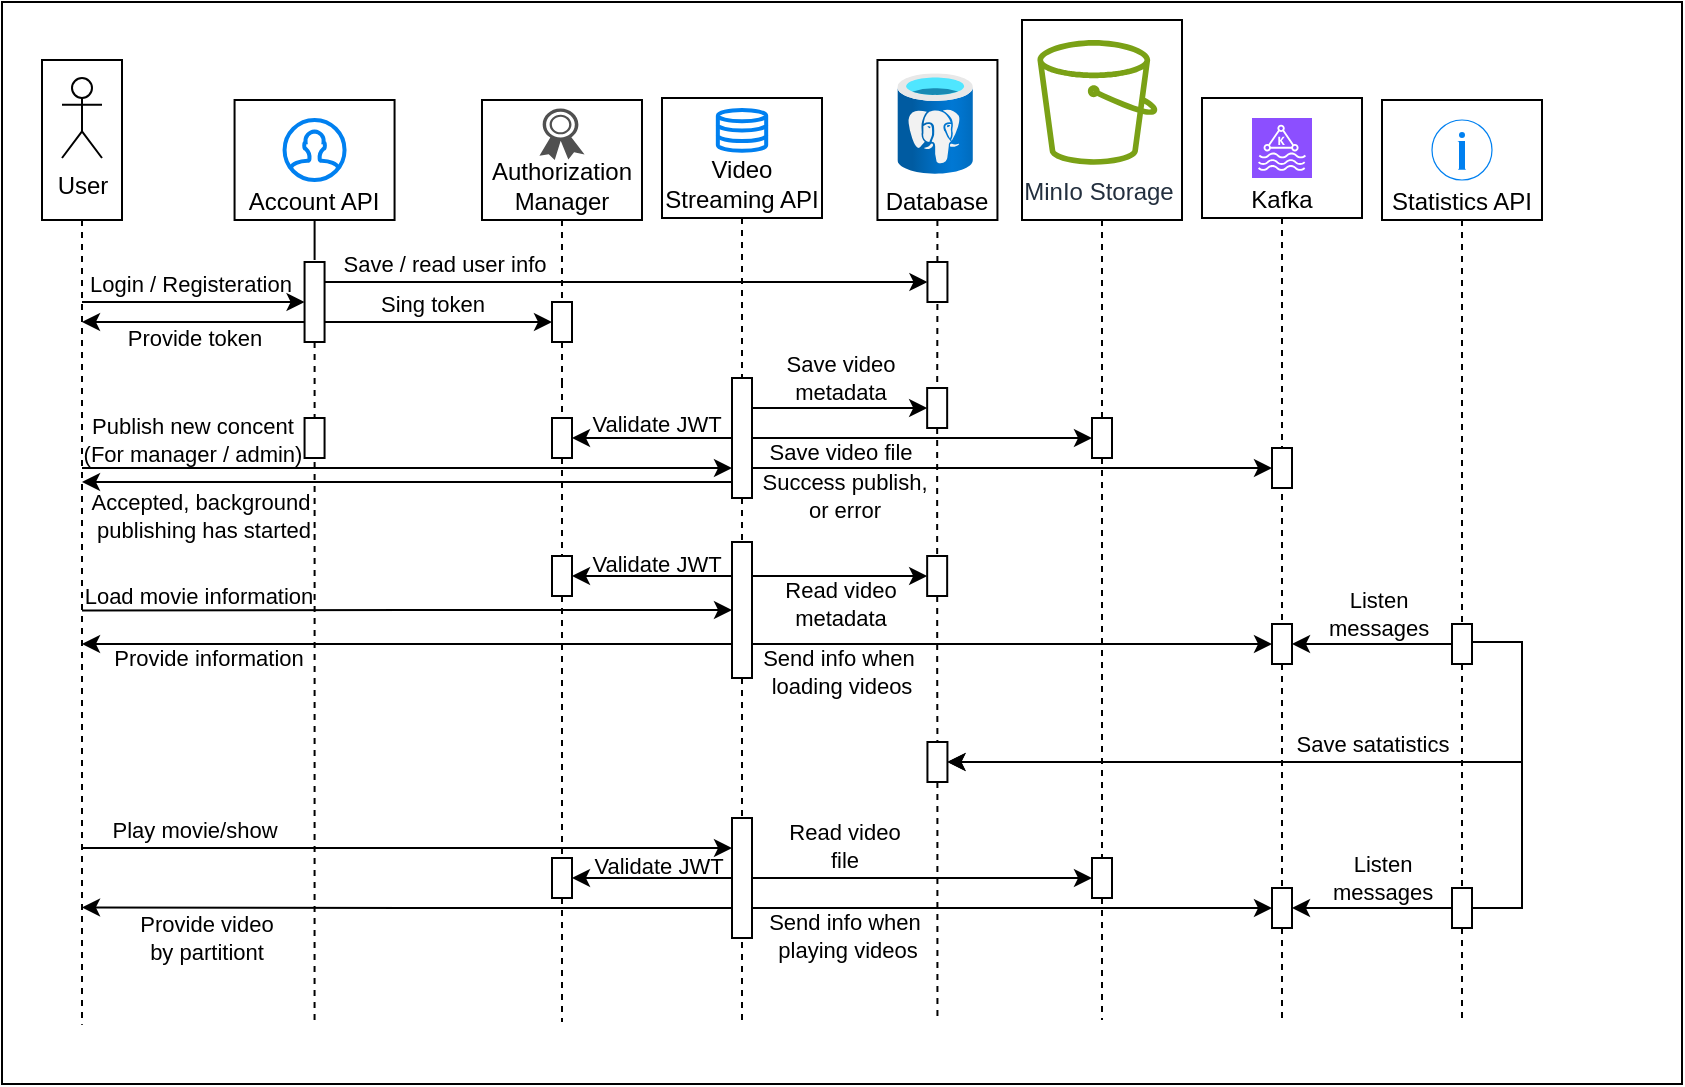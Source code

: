 <mxfile version="23.1.7" type="device">
  <diagram name="Page-1" id="vbFpHPvx4fggJos96AST">
    <mxGraphModel dx="1313" dy="756" grid="1" gridSize="10" guides="1" tooltips="1" connect="1" arrows="1" fold="1" page="1" pageScale="1" pageWidth="850" pageHeight="1100" math="0" shadow="0">
      <root>
        <mxCell id="0" />
        <mxCell id="1" parent="0" />
        <mxCell id="LuzOBhuxrL5885C9vdN_-1" value="" style="whiteSpace=wrap;html=1;" parent="1" vertex="1">
          <mxGeometry y="570" width="840" height="541" as="geometry" />
        </mxCell>
        <mxCell id="LuzOBhuxrL5885C9vdN_-2" value="" style="group" parent="1" vertex="1" connectable="0">
          <mxGeometry x="80" y="599" width="40" height="80" as="geometry" />
        </mxCell>
        <mxCell id="LuzOBhuxrL5885C9vdN_-3" style="edgeStyle=orthogonalEdgeStyle;rounded=0;orthogonalLoop=1;jettySize=auto;html=1;dashed=1;endArrow=none;endFill=0;" parent="LuzOBhuxrL5885C9vdN_-2" source="LuzOBhuxrL5885C9vdN_-4" edge="1">
          <mxGeometry relative="1" as="geometry">
            <mxPoint x="-40.0" y="482.391" as="targetPoint" />
            <Array as="points">
              <mxPoint x="-40" y="180" />
              <mxPoint x="-40" y="180" />
            </Array>
          </mxGeometry>
        </mxCell>
        <mxCell id="LuzOBhuxrL5885C9vdN_-4" value="" style="whiteSpace=wrap;html=1;verticalAlign=bottom;" parent="LuzOBhuxrL5885C9vdN_-2" vertex="1">
          <mxGeometry x="-60" width="40" height="80" as="geometry" />
        </mxCell>
        <mxCell id="LuzOBhuxrL5885C9vdN_-5" value="User" style="shape=umlActor;verticalLabelPosition=bottom;verticalAlign=top;html=1;outlineConnect=0;" parent="LuzOBhuxrL5885C9vdN_-2" vertex="1">
          <mxGeometry x="-50" y="9" width="20" height="40" as="geometry" />
        </mxCell>
        <mxCell id="LuzOBhuxrL5885C9vdN_-6" value="" style="group" parent="1" vertex="1" connectable="0">
          <mxGeometry x="116.28" y="619" width="80" height="340" as="geometry" />
        </mxCell>
        <mxCell id="LuzOBhuxrL5885C9vdN_-7" value="" style="group" parent="LuzOBhuxrL5885C9vdN_-6" vertex="1" connectable="0">
          <mxGeometry width="80" height="340" as="geometry" />
        </mxCell>
        <mxCell id="LuzOBhuxrL5885C9vdN_-8" value="" style="group" parent="LuzOBhuxrL5885C9vdN_-7" vertex="1" connectable="0">
          <mxGeometry width="80" height="340" as="geometry" />
        </mxCell>
        <mxCell id="LuzOBhuxrL5885C9vdN_-9" style="edgeStyle=orthogonalEdgeStyle;rounded=0;orthogonalLoop=1;jettySize=auto;html=1;dashed=1;endArrow=none;endFill=0;" parent="LuzOBhuxrL5885C9vdN_-8" source="LuzOBhuxrL5885C9vdN_-12" edge="1">
          <mxGeometry relative="1" as="geometry">
            <mxPoint x="40" y="461" as="targetPoint" />
          </mxGeometry>
        </mxCell>
        <mxCell id="LuzOBhuxrL5885C9vdN_-10" value="Account API" style="whiteSpace=wrap;html=1;labelPosition=center;verticalLabelPosition=middle;align=center;verticalAlign=bottom;" parent="LuzOBhuxrL5885C9vdN_-8" vertex="1">
          <mxGeometry width="80" height="60" as="geometry" />
        </mxCell>
        <mxCell id="LuzOBhuxrL5885C9vdN_-11" value="" style="html=1;verticalLabelPosition=bottom;align=center;labelBackgroundColor=#ffffff;verticalAlign=top;strokeWidth=2;strokeColor=#0080F0;shadow=0;dashed=0;shape=mxgraph.ios7.icons.user;" parent="LuzOBhuxrL5885C9vdN_-8" vertex="1">
          <mxGeometry x="25" y="10" width="30" height="30" as="geometry" />
        </mxCell>
        <mxCell id="z8W_s_TkQsGGAhJeiH1U-29" style="edgeStyle=orthogonalEdgeStyle;rounded=0;orthogonalLoop=1;jettySize=auto;html=1;exitX=0;exitY=0.75;exitDx=0;exitDy=0;" parent="LuzOBhuxrL5885C9vdN_-8" source="LuzOBhuxrL5885C9vdN_-12" edge="1">
          <mxGeometry relative="1" as="geometry">
            <mxPoint x="-76.28" y="111" as="targetPoint" />
          </mxGeometry>
        </mxCell>
        <mxCell id="z8W_s_TkQsGGAhJeiH1U-30" value="Provide token" style="edgeLabel;html=1;align=center;verticalAlign=middle;resizable=0;points=[];" parent="z8W_s_TkQsGGAhJeiH1U-29" vertex="1" connectable="0">
          <mxGeometry x="0.254" y="1" relative="1" as="geometry">
            <mxPoint x="14" y="6" as="offset" />
          </mxGeometry>
        </mxCell>
        <mxCell id="LuzOBhuxrL5885C9vdN_-12" value="" style="rounded=0;whiteSpace=wrap;html=1;" parent="LuzOBhuxrL5885C9vdN_-8" vertex="1">
          <mxGeometry x="35" y="81" width="10" height="40" as="geometry" />
        </mxCell>
        <mxCell id="LuzOBhuxrL5885C9vdN_-13" value="" style="edgeStyle=orthogonalEdgeStyle;rounded=0;orthogonalLoop=1;jettySize=auto;html=1;dashed=1;endArrow=none;endFill=0;" parent="LuzOBhuxrL5885C9vdN_-8" source="LuzOBhuxrL5885C9vdN_-10" target="LuzOBhuxrL5885C9vdN_-12" edge="1">
          <mxGeometry relative="1" as="geometry">
            <mxPoint x="240" y="1081" as="targetPoint" />
            <mxPoint x="240" y="680" as="sourcePoint" />
          </mxGeometry>
        </mxCell>
        <mxCell id="LuzOBhuxrL5885C9vdN_-14" value="" style="edgeStyle=none;orthogonalLoop=1;jettySize=auto;html=1;rounded=0;" parent="LuzOBhuxrL5885C9vdN_-8" edge="1">
          <mxGeometry width="100" relative="1" as="geometry">
            <mxPoint x="-76.28" y="101" as="sourcePoint" />
            <mxPoint x="35" y="101" as="targetPoint" />
            <Array as="points" />
          </mxGeometry>
        </mxCell>
        <mxCell id="LuzOBhuxrL5885C9vdN_-15" value="Login / Registeration" style="edgeLabel;html=1;align=center;verticalAlign=middle;resizable=0;points=[];labelBackgroundColor=none;" parent="LuzOBhuxrL5885C9vdN_-14" vertex="1" connectable="0">
          <mxGeometry relative="1" as="geometry">
            <mxPoint x="-2" y="-9" as="offset" />
          </mxGeometry>
        </mxCell>
        <mxCell id="LuzOBhuxrL5885C9vdN_-16" value="" style="whiteSpace=wrap;html=1;" parent="LuzOBhuxrL5885C9vdN_-8" vertex="1">
          <mxGeometry x="35" y="159" width="10" height="20" as="geometry" />
        </mxCell>
        <mxCell id="LuzOBhuxrL5885C9vdN_-17" value="" style="group" parent="1" vertex="1" connectable="0">
          <mxGeometry x="600" y="618" width="80" height="332" as="geometry" />
        </mxCell>
        <mxCell id="LuzOBhuxrL5885C9vdN_-18" value="" style="group" parent="LuzOBhuxrL5885C9vdN_-17" vertex="1" connectable="0">
          <mxGeometry width="80" height="332" as="geometry" />
        </mxCell>
        <mxCell id="LuzOBhuxrL5885C9vdN_-19" style="edgeStyle=orthogonalEdgeStyle;rounded=0;orthogonalLoop=1;jettySize=auto;html=1;dashed=1;endArrow=none;endFill=0;" parent="LuzOBhuxrL5885C9vdN_-18" source="LuzOBhuxrL5885C9vdN_-24" edge="1">
          <mxGeometry relative="1" as="geometry">
            <mxPoint x="40" y="461" as="targetPoint" />
          </mxGeometry>
        </mxCell>
        <mxCell id="LuzOBhuxrL5885C9vdN_-20" value="Kafka" style="whiteSpace=wrap;html=1;labelPosition=center;verticalLabelPosition=middle;align=center;verticalAlign=bottom;" parent="LuzOBhuxrL5885C9vdN_-18" vertex="1">
          <mxGeometry width="80" height="60" as="geometry" />
        </mxCell>
        <mxCell id="LuzOBhuxrL5885C9vdN_-21" value="" style="sketch=0;points=[[0,0,0],[0.25,0,0],[0.5,0,0],[0.75,0,0],[1,0,0],[0,1,0],[0.25,1,0],[0.5,1,0],[0.75,1,0],[1,1,0],[0,0.25,0],[0,0.5,0],[0,0.75,0],[1,0.25,0],[1,0.5,0],[1,0.75,0]];outlineConnect=0;fontColor=#232F3E;fillColor=#8C4FFF;strokeColor=#ffffff;dashed=0;verticalLabelPosition=bottom;verticalAlign=top;align=center;html=1;fontSize=12;fontStyle=0;aspect=fixed;shape=mxgraph.aws4.resourceIcon;resIcon=mxgraph.aws4.managed_streaming_for_kafka;" parent="LuzOBhuxrL5885C9vdN_-18" vertex="1">
          <mxGeometry x="25" y="10" width="30" height="30" as="geometry" />
        </mxCell>
        <mxCell id="LuzOBhuxrL5885C9vdN_-22" value="" style="whiteSpace=wrap;html=1;" parent="LuzOBhuxrL5885C9vdN_-18" vertex="1">
          <mxGeometry x="35.0" y="263" width="10" height="20" as="geometry" />
        </mxCell>
        <mxCell id="LuzOBhuxrL5885C9vdN_-23" value="" style="edgeStyle=orthogonalEdgeStyle;rounded=0;orthogonalLoop=1;jettySize=auto;html=1;dashed=1;endArrow=none;endFill=0;" parent="LuzOBhuxrL5885C9vdN_-18" source="LuzOBhuxrL5885C9vdN_-20" target="LuzOBhuxrL5885C9vdN_-22" edge="1">
          <mxGeometry relative="1" as="geometry">
            <mxPoint x="640" y="1079" as="targetPoint" />
            <mxPoint x="640" y="678" as="sourcePoint" />
          </mxGeometry>
        </mxCell>
        <mxCell id="LuzOBhuxrL5885C9vdN_-24" value="" style="whiteSpace=wrap;html=1;" parent="LuzOBhuxrL5885C9vdN_-18" vertex="1">
          <mxGeometry x="35.0" y="395" width="10" height="20" as="geometry" />
        </mxCell>
        <mxCell id="LuzOBhuxrL5885C9vdN_-25" value="" style="edgeStyle=orthogonalEdgeStyle;rounded=0;orthogonalLoop=1;jettySize=auto;html=1;dashed=1;endArrow=none;endFill=0;" parent="LuzOBhuxrL5885C9vdN_-18" source="LuzOBhuxrL5885C9vdN_-22" target="LuzOBhuxrL5885C9vdN_-24" edge="1">
          <mxGeometry relative="1" as="geometry">
            <mxPoint x="640" y="1079" as="targetPoint" />
            <mxPoint x="640" y="880" as="sourcePoint" />
          </mxGeometry>
        </mxCell>
        <mxCell id="z8W_s_TkQsGGAhJeiH1U-39" value="" style="whiteSpace=wrap;html=1;" parent="LuzOBhuxrL5885C9vdN_-18" vertex="1">
          <mxGeometry x="35.0" y="175" width="10" height="20" as="geometry" />
        </mxCell>
        <mxCell id="LuzOBhuxrL5885C9vdN_-26" value="" style="group" parent="1" vertex="1" connectable="0">
          <mxGeometry x="690" y="619" width="80" height="414" as="geometry" />
        </mxCell>
        <mxCell id="LuzOBhuxrL5885C9vdN_-27" style="edgeStyle=orthogonalEdgeStyle;rounded=0;orthogonalLoop=1;jettySize=auto;html=1;dashed=1;endArrow=none;endFill=0;" parent="LuzOBhuxrL5885C9vdN_-26" source="LuzOBhuxrL5885C9vdN_-33" edge="1">
          <mxGeometry relative="1" as="geometry">
            <mxPoint x="40" y="461" as="targetPoint" />
          </mxGeometry>
        </mxCell>
        <mxCell id="LuzOBhuxrL5885C9vdN_-28" value="Statistics API" style="whiteSpace=wrap;html=1;labelPosition=center;verticalLabelPosition=middle;align=center;verticalAlign=bottom;" parent="LuzOBhuxrL5885C9vdN_-26" vertex="1">
          <mxGeometry width="80" height="60" as="geometry" />
        </mxCell>
        <mxCell id="LuzOBhuxrL5885C9vdN_-29" value="" style="html=1;verticalLabelPosition=bottom;labelBackgroundColor=#ffffff;verticalAlign=top;shadow=0;dashed=0;strokeWidth=2;shape=mxgraph.ios7.misc.info;strokeColor=#0080f0;sketch=0;" parent="LuzOBhuxrL5885C9vdN_-26" vertex="1">
          <mxGeometry x="25" y="10" width="30" height="30" as="geometry" />
        </mxCell>
        <mxCell id="LuzOBhuxrL5885C9vdN_-30" value="" style="whiteSpace=wrap;html=1;" parent="LuzOBhuxrL5885C9vdN_-26" vertex="1">
          <mxGeometry x="35.0" y="262" width="10" height="20" as="geometry" />
        </mxCell>
        <mxCell id="LuzOBhuxrL5885C9vdN_-31" value="" style="edgeStyle=orthogonalEdgeStyle;rounded=0;orthogonalLoop=1;jettySize=auto;html=1;dashed=1;endArrow=none;endFill=0;" parent="LuzOBhuxrL5885C9vdN_-26" source="LuzOBhuxrL5885C9vdN_-28" target="LuzOBhuxrL5885C9vdN_-30" edge="1">
          <mxGeometry relative="1" as="geometry">
            <mxPoint x="730" y="1080" as="targetPoint" />
            <mxPoint x="730" y="679" as="sourcePoint" />
          </mxGeometry>
        </mxCell>
        <mxCell id="LuzOBhuxrL5885C9vdN_-32" value="" style="edgeStyle=orthogonalEdgeStyle;rounded=0;orthogonalLoop=1;jettySize=auto;html=1;dashed=1;endArrow=none;endFill=0;" parent="LuzOBhuxrL5885C9vdN_-26" source="LuzOBhuxrL5885C9vdN_-30" target="LuzOBhuxrL5885C9vdN_-33" edge="1">
          <mxGeometry relative="1" as="geometry">
            <mxPoint x="730" y="1080" as="targetPoint" />
            <mxPoint x="730" y="880" as="sourcePoint" />
          </mxGeometry>
        </mxCell>
        <mxCell id="LuzOBhuxrL5885C9vdN_-33" value="" style="whiteSpace=wrap;html=1;" parent="LuzOBhuxrL5885C9vdN_-26" vertex="1">
          <mxGeometry x="35.0" y="394" width="10" height="20" as="geometry" />
        </mxCell>
        <mxCell id="LuzOBhuxrL5885C9vdN_-34" value="" style="group" parent="1" vertex="1" connectable="0">
          <mxGeometry x="437.72" y="599" width="60" height="341" as="geometry" />
        </mxCell>
        <mxCell id="LuzOBhuxrL5885C9vdN_-35" style="edgeStyle=orthogonalEdgeStyle;rounded=0;orthogonalLoop=1;jettySize=auto;html=1;dashed=1;endArrow=none;endFill=0;" parent="LuzOBhuxrL5885C9vdN_-34" source="LuzOBhuxrL5885C9vdN_-83" edge="1">
          <mxGeometry relative="1" as="geometry">
            <mxPoint x="30" y="481" as="targetPoint" />
          </mxGeometry>
        </mxCell>
        <mxCell id="LuzOBhuxrL5885C9vdN_-36" value="" style="whiteSpace=wrap;html=1;" parent="LuzOBhuxrL5885C9vdN_-34" vertex="1">
          <mxGeometry width="60" height="80" as="geometry" />
        </mxCell>
        <mxCell id="LuzOBhuxrL5885C9vdN_-37" value="Database" style="image;aspect=fixed;html=1;points=[];align=center;fontSize=12;image=img/lib/azure2/databases/Azure_Database_PostgreSQL_Server.svg;" parent="LuzOBhuxrL5885C9vdN_-34" vertex="1">
          <mxGeometry x="10" y="6.67" width="37.72" height="50.29" as="geometry" />
        </mxCell>
        <mxCell id="LuzOBhuxrL5885C9vdN_-38" value="" style="whiteSpace=wrap;html=1;" parent="LuzOBhuxrL5885C9vdN_-34" vertex="1">
          <mxGeometry x="24.86" y="164" width="10" height="20" as="geometry" />
        </mxCell>
        <mxCell id="LuzOBhuxrL5885C9vdN_-39" value="" style="edgeStyle=orthogonalEdgeStyle;rounded=0;orthogonalLoop=1;jettySize=auto;html=1;dashed=1;endArrow=none;endFill=0;" parent="LuzOBhuxrL5885C9vdN_-34" source="LuzOBhuxrL5885C9vdN_-36" target="LuzOBhuxrL5885C9vdN_-38" edge="1">
          <mxGeometry relative="1" as="geometry">
            <mxPoint x="467.72" y="1080" as="targetPoint" />
            <mxPoint x="467.72" y="679" as="sourcePoint" />
          </mxGeometry>
        </mxCell>
        <mxCell id="LuzOBhuxrL5885C9vdN_-40" value="" style="whiteSpace=wrap;html=1;" parent="LuzOBhuxrL5885C9vdN_-34" vertex="1">
          <mxGeometry x="24.86" y="248" width="10" height="20" as="geometry" />
        </mxCell>
        <mxCell id="LuzOBhuxrL5885C9vdN_-41" value="" style="edgeStyle=orthogonalEdgeStyle;rounded=0;orthogonalLoop=1;jettySize=auto;html=1;dashed=1;endArrow=none;endFill=0;" parent="LuzOBhuxrL5885C9vdN_-34" source="LuzOBhuxrL5885C9vdN_-38" target="LuzOBhuxrL5885C9vdN_-40" edge="1">
          <mxGeometry relative="1" as="geometry">
            <mxPoint x="467.72" y="1080" as="targetPoint" />
            <mxPoint x="467.72" y="739" as="sourcePoint" />
          </mxGeometry>
        </mxCell>
        <mxCell id="LuzOBhuxrL5885C9vdN_-42" value="" style="whiteSpace=wrap;html=1;" parent="LuzOBhuxrL5885C9vdN_-34" vertex="1">
          <mxGeometry x="25.0" y="101" width="10" height="20" as="geometry" />
        </mxCell>
        <mxCell id="LuzOBhuxrL5885C9vdN_-43" value="" style="group" parent="1" vertex="1" connectable="0">
          <mxGeometry x="510" y="579" width="80" height="356" as="geometry" />
        </mxCell>
        <mxCell id="LuzOBhuxrL5885C9vdN_-44" style="edgeStyle=orthogonalEdgeStyle;rounded=0;orthogonalLoop=1;jettySize=auto;html=1;dashed=1;endArrow=none;endFill=0;" parent="LuzOBhuxrL5885C9vdN_-43" source="LuzOBhuxrL5885C9vdN_-49" edge="1">
          <mxGeometry relative="1" as="geometry">
            <mxPoint x="40" y="500" as="targetPoint" />
          </mxGeometry>
        </mxCell>
        <mxCell id="LuzOBhuxrL5885C9vdN_-45" value="" style="whiteSpace=wrap;html=1;" parent="LuzOBhuxrL5885C9vdN_-43" vertex="1">
          <mxGeometry width="80" height="100" as="geometry" />
        </mxCell>
        <mxCell id="LuzOBhuxrL5885C9vdN_-46" value="MinIo Storage&lt;br&gt;" style="sketch=0;outlineConnect=0;fontColor=#232F3E;gradientColor=none;fillColor=#7AA116;strokeColor=none;dashed=0;verticalLabelPosition=bottom;verticalAlign=top;align=center;html=1;fontSize=12;fontStyle=0;aspect=fixed;pointerEvents=1;shape=mxgraph.aws4.bucket;" parent="LuzOBhuxrL5885C9vdN_-43" vertex="1">
          <mxGeometry x="7.72" y="10" width="60" height="62.4" as="geometry" />
        </mxCell>
        <mxCell id="LuzOBhuxrL5885C9vdN_-47" value="" style="whiteSpace=wrap;html=1;" parent="LuzOBhuxrL5885C9vdN_-43" vertex="1">
          <mxGeometry x="35.0" y="199" width="10" height="20" as="geometry" />
        </mxCell>
        <mxCell id="LuzOBhuxrL5885C9vdN_-48" value="" style="edgeStyle=orthogonalEdgeStyle;rounded=0;orthogonalLoop=1;jettySize=auto;html=1;dashed=1;endArrow=none;endFill=0;" parent="LuzOBhuxrL5885C9vdN_-43" source="LuzOBhuxrL5885C9vdN_-45" target="LuzOBhuxrL5885C9vdN_-47" edge="1">
          <mxGeometry relative="1" as="geometry">
            <mxPoint x="550" y="1079" as="targetPoint" />
            <mxPoint x="550" y="679" as="sourcePoint" />
          </mxGeometry>
        </mxCell>
        <mxCell id="LuzOBhuxrL5885C9vdN_-49" value="" style="whiteSpace=wrap;html=1;" parent="LuzOBhuxrL5885C9vdN_-43" vertex="1">
          <mxGeometry x="35.0" y="419" width="10" height="20" as="geometry" />
        </mxCell>
        <mxCell id="LuzOBhuxrL5885C9vdN_-50" value="" style="edgeStyle=orthogonalEdgeStyle;rounded=0;orthogonalLoop=1;jettySize=auto;html=1;dashed=1;endArrow=none;endFill=0;" parent="LuzOBhuxrL5885C9vdN_-43" source="LuzOBhuxrL5885C9vdN_-47" target="LuzOBhuxrL5885C9vdN_-49" edge="1">
          <mxGeometry relative="1" as="geometry">
            <mxPoint x="550" y="1079" as="targetPoint" />
            <mxPoint x="550" y="759" as="sourcePoint" />
          </mxGeometry>
        </mxCell>
        <mxCell id="LuzOBhuxrL5885C9vdN_-51" value="" style="group" parent="1" vertex="1" connectable="0">
          <mxGeometry x="330" y="618" width="80" height="340" as="geometry" />
        </mxCell>
        <mxCell id="LuzOBhuxrL5885C9vdN_-52" value="" style="group" parent="LuzOBhuxrL5885C9vdN_-51" vertex="1" connectable="0">
          <mxGeometry width="80" height="340" as="geometry" />
        </mxCell>
        <mxCell id="LuzOBhuxrL5885C9vdN_-53" style="edgeStyle=orthogonalEdgeStyle;rounded=0;orthogonalLoop=1;jettySize=auto;html=1;dashed=1;endArrow=none;endFill=0;" parent="LuzOBhuxrL5885C9vdN_-52" source="LuzOBhuxrL5885C9vdN_-56" edge="1">
          <mxGeometry relative="1" as="geometry">
            <mxPoint x="40" y="461" as="targetPoint" />
          </mxGeometry>
        </mxCell>
        <mxCell id="LuzOBhuxrL5885C9vdN_-54" value="Video Streaming API" style="whiteSpace=wrap;html=1;labelPosition=center;verticalLabelPosition=middle;align=center;verticalAlign=bottom;" parent="LuzOBhuxrL5885C9vdN_-52" vertex="1">
          <mxGeometry width="80" height="60" as="geometry" />
        </mxCell>
        <mxCell id="z8W_s_TkQsGGAhJeiH1U-31" style="edgeStyle=orthogonalEdgeStyle;rounded=0;orthogonalLoop=1;jettySize=auto;html=1;exitX=0;exitY=1;exitDx=0;exitDy=0;" parent="LuzOBhuxrL5885C9vdN_-52" source="LuzOBhuxrL5885C9vdN_-56" edge="1">
          <mxGeometry relative="1" as="geometry">
            <mxPoint x="-290" y="192" as="targetPoint" />
            <Array as="points">
              <mxPoint x="35" y="192" />
            </Array>
          </mxGeometry>
        </mxCell>
        <mxCell id="z8W_s_TkQsGGAhJeiH1U-32" value="Accepted, background&lt;br&gt;&amp;nbsp;publishing has started" style="edgeLabel;html=1;align=center;verticalAlign=middle;resizable=0;points=[];labelBackgroundColor=none;" parent="z8W_s_TkQsGGAhJeiH1U-31" vertex="1" connectable="0">
          <mxGeometry x="0.67" y="1" relative="1" as="geometry">
            <mxPoint x="4" y="16" as="offset" />
          </mxGeometry>
        </mxCell>
        <mxCell id="LuzOBhuxrL5885C9vdN_-56" value="" style="whiteSpace=wrap;html=1;" parent="LuzOBhuxrL5885C9vdN_-52" vertex="1">
          <mxGeometry x="35" y="140" width="10" height="60" as="geometry" />
        </mxCell>
        <mxCell id="LuzOBhuxrL5885C9vdN_-57" value="" style="edgeStyle=orthogonalEdgeStyle;rounded=0;orthogonalLoop=1;jettySize=auto;html=1;dashed=1;endArrow=none;endFill=0;" parent="LuzOBhuxrL5885C9vdN_-52" source="LuzOBhuxrL5885C9vdN_-54" target="LuzOBhuxrL5885C9vdN_-56" edge="1">
          <mxGeometry relative="1" as="geometry">
            <mxPoint x="360" y="1080" as="targetPoint" />
            <mxPoint x="360" y="679" as="sourcePoint" />
          </mxGeometry>
        </mxCell>
        <mxCell id="z8W_s_TkQsGGAhJeiH1U-33" style="edgeStyle=orthogonalEdgeStyle;rounded=0;orthogonalLoop=1;jettySize=auto;html=1;exitX=0;exitY=0.75;exitDx=0;exitDy=0;" parent="LuzOBhuxrL5885C9vdN_-52" source="LuzOBhuxrL5885C9vdN_-58" edge="1">
          <mxGeometry relative="1" as="geometry">
            <mxPoint x="-290" y="273" as="targetPoint" />
          </mxGeometry>
        </mxCell>
        <mxCell id="z8W_s_TkQsGGAhJeiH1U-34" value="Provide information" style="edgeLabel;html=1;align=center;verticalAlign=middle;resizable=0;points=[];" parent="z8W_s_TkQsGGAhJeiH1U-33" vertex="1" connectable="0">
          <mxGeometry x="0.758" y="-2" relative="1" as="geometry">
            <mxPoint x="23" y="9" as="offset" />
          </mxGeometry>
        </mxCell>
        <mxCell id="z8W_s_TkQsGGAhJeiH1U-42" style="edgeStyle=orthogonalEdgeStyle;rounded=0;orthogonalLoop=1;jettySize=auto;html=1;exitX=0;exitY=0.5;exitDx=0;exitDy=0;startArrow=classic;startFill=1;endArrow=none;endFill=0;" parent="LuzOBhuxrL5885C9vdN_-52" source="LuzOBhuxrL5885C9vdN_-58" edge="1">
          <mxGeometry relative="1" as="geometry">
            <mxPoint x="-290" y="256.231" as="targetPoint" />
          </mxGeometry>
        </mxCell>
        <mxCell id="z8W_s_TkQsGGAhJeiH1U-43" value="Load movie information" style="edgeLabel;html=1;align=center;verticalAlign=middle;resizable=0;points=[];labelBackgroundColor=none;" parent="z8W_s_TkQsGGAhJeiH1U-42" vertex="1" connectable="0">
          <mxGeometry x="0.695" relative="1" as="geometry">
            <mxPoint x="8" y="-8" as="offset" />
          </mxGeometry>
        </mxCell>
        <mxCell id="LuzOBhuxrL5885C9vdN_-58" value="" style="whiteSpace=wrap;html=1;" parent="LuzOBhuxrL5885C9vdN_-52" vertex="1">
          <mxGeometry x="35" y="222" width="10" height="68" as="geometry" />
        </mxCell>
        <mxCell id="z8W_s_TkQsGGAhJeiH1U-35" style="edgeStyle=orthogonalEdgeStyle;rounded=0;orthogonalLoop=1;jettySize=auto;html=1;exitX=0;exitY=0.75;exitDx=0;exitDy=0;" parent="LuzOBhuxrL5885C9vdN_-52" source="LuzOBhuxrL5885C9vdN_-59" edge="1">
          <mxGeometry relative="1" as="geometry">
            <mxPoint x="-290" y="404.692" as="targetPoint" />
          </mxGeometry>
        </mxCell>
        <mxCell id="z8W_s_TkQsGGAhJeiH1U-36" value="Provide video&lt;br style=&quot;border-color: var(--border-color);&quot;&gt;by partitiont" style="edgeLabel;html=1;align=center;verticalAlign=middle;resizable=0;points=[];" parent="z8W_s_TkQsGGAhJeiH1U-35" vertex="1" connectable="0">
          <mxGeometry x="0.75" y="3" relative="1" as="geometry">
            <mxPoint x="21" y="12" as="offset" />
          </mxGeometry>
        </mxCell>
        <mxCell id="LuzOBhuxrL5885C9vdN_-59" value="" style="whiteSpace=wrap;html=1;" parent="LuzOBhuxrL5885C9vdN_-52" vertex="1">
          <mxGeometry x="35" y="360" width="10" height="60" as="geometry" />
        </mxCell>
        <mxCell id="Il11HnCf-OyxFFFEVQ1S-1" value="" style="html=1;verticalLabelPosition=bottom;align=center;labelBackgroundColor=#ffffff;verticalAlign=top;strokeWidth=2;strokeColor=#0080F0;shadow=0;dashed=0;shape=mxgraph.ios7.icons.data;" vertex="1" parent="LuzOBhuxrL5885C9vdN_-52">
          <mxGeometry x="27.92" y="6" width="24.17" height="20.4" as="geometry" />
        </mxCell>
        <mxCell id="LuzOBhuxrL5885C9vdN_-60" value="" style="edgeStyle=none;orthogonalLoop=1;jettySize=auto;html=1;rounded=0;entryX=0;entryY=0.75;entryDx=0;entryDy=0;" parent="1" target="LuzOBhuxrL5885C9vdN_-56" edge="1">
          <mxGeometry width="100" relative="1" as="geometry">
            <mxPoint x="40" y="803" as="sourcePoint" />
            <mxPoint x="353.09" y="805.841" as="targetPoint" />
            <Array as="points" />
          </mxGeometry>
        </mxCell>
        <mxCell id="LuzOBhuxrL5885C9vdN_-61" value="Publish new concent&lt;br&gt;(For manager / admin)" style="edgeLabel;html=1;align=center;verticalAlign=middle;resizable=0;points=[];labelBackgroundColor=none;" parent="LuzOBhuxrL5885C9vdN_-60" vertex="1" connectable="0">
          <mxGeometry x="-0.498" y="1" relative="1" as="geometry">
            <mxPoint x="-27" y="-13" as="offset" />
          </mxGeometry>
        </mxCell>
        <mxCell id="LuzOBhuxrL5885C9vdN_-64" value="" style="edgeStyle=none;orthogonalLoop=1;jettySize=auto;html=1;rounded=0;entryX=0;entryY=0.25;entryDx=0;entryDy=0;" parent="1" target="LuzOBhuxrL5885C9vdN_-59" edge="1">
          <mxGeometry width="100" relative="1" as="geometry">
            <mxPoint x="40" y="993" as="sourcePoint" />
            <mxPoint x="355" y="999" as="targetPoint" />
            <Array as="points" />
          </mxGeometry>
        </mxCell>
        <mxCell id="LuzOBhuxrL5885C9vdN_-65" value="Play movie/show" style="edgeLabel;html=1;align=center;verticalAlign=middle;resizable=0;points=[];" parent="LuzOBhuxrL5885C9vdN_-64" vertex="1" connectable="0">
          <mxGeometry x="-0.498" y="1" relative="1" as="geometry">
            <mxPoint x="-26" y="-8" as="offset" />
          </mxGeometry>
        </mxCell>
        <mxCell id="LuzOBhuxrL5885C9vdN_-66" style="edgeStyle=orthogonalEdgeStyle;rounded=0;orthogonalLoop=1;jettySize=auto;html=1;entryX=0;entryY=0.5;entryDx=0;entryDy=0;exitX=1;exitY=0.5;exitDx=0;exitDy=0;" parent="1" source="LuzOBhuxrL5885C9vdN_-59" target="LuzOBhuxrL5885C9vdN_-49" edge="1">
          <mxGeometry relative="1" as="geometry">
            <mxPoint x="370" y="925" as="sourcePoint" />
          </mxGeometry>
        </mxCell>
        <mxCell id="LuzOBhuxrL5885C9vdN_-67" value="Read video&lt;br style=&quot;border-color: var(--border-color);&quot;&gt;file" style="edgeLabel;html=1;align=center;verticalAlign=middle;resizable=0;points=[];" parent="LuzOBhuxrL5885C9vdN_-66" vertex="1" connectable="0">
          <mxGeometry x="-0.53" y="-3" relative="1" as="geometry">
            <mxPoint x="6" y="-19" as="offset" />
          </mxGeometry>
        </mxCell>
        <mxCell id="LuzOBhuxrL5885C9vdN_-68" style="edgeStyle=orthogonalEdgeStyle;rounded=0;orthogonalLoop=1;jettySize=auto;html=1;exitX=1;exitY=0.25;exitDx=0;exitDy=0;entryX=0;entryY=0.5;entryDx=0;entryDy=0;" parent="1" source="LuzOBhuxrL5885C9vdN_-58" target="LuzOBhuxrL5885C9vdN_-40" edge="1">
          <mxGeometry relative="1" as="geometry" />
        </mxCell>
        <mxCell id="LuzOBhuxrL5885C9vdN_-69" value="Read video&lt;br style=&quot;border-color: var(--border-color);&quot;&gt;metadata" style="edgeLabel;html=1;align=center;verticalAlign=middle;resizable=0;points=[];" parent="LuzOBhuxrL5885C9vdN_-68" vertex="1" connectable="0">
          <mxGeometry relative="1" as="geometry">
            <mxPoint y="14" as="offset" />
          </mxGeometry>
        </mxCell>
        <mxCell id="LuzOBhuxrL5885C9vdN_-70" style="edgeStyle=orthogonalEdgeStyle;rounded=0;orthogonalLoop=1;jettySize=auto;html=1;exitX=1;exitY=0.75;exitDx=0;exitDy=0;entryX=0;entryY=0.5;entryDx=0;entryDy=0;" parent="1" source="LuzOBhuxrL5885C9vdN_-58" target="LuzOBhuxrL5885C9vdN_-22" edge="1">
          <mxGeometry relative="1" as="geometry" />
        </mxCell>
        <mxCell id="LuzOBhuxrL5885C9vdN_-71" value="Send info when&lt;br&gt;&amp;nbsp;loading videos" style="edgeLabel;html=1;align=center;verticalAlign=middle;resizable=0;points=[];" parent="LuzOBhuxrL5885C9vdN_-70" vertex="1" connectable="0">
          <mxGeometry x="-0.653" y="-2" relative="1" as="geometry">
            <mxPoint x="-2" y="12" as="offset" />
          </mxGeometry>
        </mxCell>
        <mxCell id="LuzOBhuxrL5885C9vdN_-72" style="edgeStyle=orthogonalEdgeStyle;rounded=0;orthogonalLoop=1;jettySize=auto;html=1;exitX=1;exitY=0.75;exitDx=0;exitDy=0;entryX=0;entryY=0.5;entryDx=0;entryDy=0;" parent="1" source="LuzOBhuxrL5885C9vdN_-59" target="LuzOBhuxrL5885C9vdN_-24" edge="1">
          <mxGeometry relative="1" as="geometry" />
        </mxCell>
        <mxCell id="LuzOBhuxrL5885C9vdN_-73" value="Send info when&lt;br style=&quot;border-color: var(--border-color);&quot;&gt;&amp;nbsp;playing videos" style="edgeLabel;html=1;align=center;verticalAlign=middle;resizable=0;points=[];" parent="LuzOBhuxrL5885C9vdN_-72" vertex="1" connectable="0">
          <mxGeometry x="-0.672" y="2" relative="1" as="geometry">
            <mxPoint x="3" y="16" as="offset" />
          </mxGeometry>
        </mxCell>
        <mxCell id="LuzOBhuxrL5885C9vdN_-76" style="edgeStyle=orthogonalEdgeStyle;rounded=0;orthogonalLoop=1;jettySize=auto;html=1;exitX=1;exitY=0.25;exitDx=0;exitDy=0;entryX=0;entryY=0.5;entryDx=0;entryDy=0;" parent="1" source="LuzOBhuxrL5885C9vdN_-56" target="LuzOBhuxrL5885C9vdN_-38" edge="1">
          <mxGeometry relative="1" as="geometry" />
        </mxCell>
        <mxCell id="LuzOBhuxrL5885C9vdN_-77" value="Save video&lt;br style=&quot;border-color: var(--border-color);&quot;&gt;metadata" style="edgeLabel;html=1;align=center;verticalAlign=middle;resizable=0;points=[];" parent="LuzOBhuxrL5885C9vdN_-76" vertex="1" connectable="0">
          <mxGeometry relative="1" as="geometry">
            <mxPoint y="-15" as="offset" />
          </mxGeometry>
        </mxCell>
        <mxCell id="LuzOBhuxrL5885C9vdN_-78" style="edgeStyle=orthogonalEdgeStyle;rounded=0;orthogonalLoop=1;jettySize=auto;html=1;exitX=1;exitY=0.5;exitDx=0;exitDy=0;entryX=0;entryY=0.5;entryDx=0;entryDy=0;" parent="1" source="LuzOBhuxrL5885C9vdN_-56" target="LuzOBhuxrL5885C9vdN_-47" edge="1">
          <mxGeometry relative="1" as="geometry" />
        </mxCell>
        <mxCell id="LuzOBhuxrL5885C9vdN_-79" value="Save video file" style="edgeLabel;html=1;align=center;verticalAlign=middle;resizable=0;points=[];" parent="LuzOBhuxrL5885C9vdN_-78" vertex="1" connectable="0">
          <mxGeometry relative="1" as="geometry">
            <mxPoint x="-41" y="7" as="offset" />
          </mxGeometry>
        </mxCell>
        <mxCell id="LuzOBhuxrL5885C9vdN_-80" style="edgeStyle=orthogonalEdgeStyle;rounded=0;orthogonalLoop=1;jettySize=auto;html=1;exitX=1;exitY=0.25;exitDx=0;exitDy=0;entryX=0;entryY=0.5;entryDx=0;entryDy=0;" parent="1" source="LuzOBhuxrL5885C9vdN_-12" target="LuzOBhuxrL5885C9vdN_-42" edge="1">
          <mxGeometry relative="1" as="geometry" />
        </mxCell>
        <mxCell id="LuzOBhuxrL5885C9vdN_-81" value="Save / read user info" style="edgeLabel;html=1;align=center;verticalAlign=middle;resizable=0;points=[];" parent="LuzOBhuxrL5885C9vdN_-80" vertex="1" connectable="0">
          <mxGeometry x="-0.19" y="-3" relative="1" as="geometry">
            <mxPoint x="-63" y="-12" as="offset" />
          </mxGeometry>
        </mxCell>
        <mxCell id="LuzOBhuxrL5885C9vdN_-82" style="edgeStyle=orthogonalEdgeStyle;rounded=0;orthogonalLoop=1;jettySize=auto;html=1;entryX=1;entryY=0.5;entryDx=0;entryDy=0;" parent="1" source="LuzOBhuxrL5885C9vdN_-30" target="LuzOBhuxrL5885C9vdN_-22" edge="1">
          <mxGeometry relative="1" as="geometry" />
        </mxCell>
        <mxCell id="z8W_s_TkQsGGAhJeiH1U-37" value="Listen&lt;br&gt;messages" style="edgeLabel;html=1;align=center;verticalAlign=middle;resizable=0;points=[];" parent="LuzOBhuxrL5885C9vdN_-82" vertex="1" connectable="0">
          <mxGeometry x="-0.16" y="1" relative="1" as="geometry">
            <mxPoint x="-4" y="-16" as="offset" />
          </mxGeometry>
        </mxCell>
        <mxCell id="LuzOBhuxrL5885C9vdN_-83" value="" style="whiteSpace=wrap;html=1;" parent="1" vertex="1">
          <mxGeometry x="462.72" y="940" width="10" height="20" as="geometry" />
        </mxCell>
        <mxCell id="LuzOBhuxrL5885C9vdN_-84" value="" style="edgeStyle=orthogonalEdgeStyle;rounded=0;orthogonalLoop=1;jettySize=auto;html=1;dashed=1;endArrow=none;endFill=0;" parent="1" source="LuzOBhuxrL5885C9vdN_-40" target="LuzOBhuxrL5885C9vdN_-83" edge="1">
          <mxGeometry relative="1" as="geometry">
            <mxPoint x="905.44" y="1679" as="targetPoint" />
            <mxPoint x="905.44" y="1459" as="sourcePoint" />
          </mxGeometry>
        </mxCell>
        <mxCell id="LuzOBhuxrL5885C9vdN_-85" style="edgeStyle=orthogonalEdgeStyle;rounded=0;orthogonalLoop=1;jettySize=auto;html=1;entryX=1;entryY=0.5;entryDx=0;entryDy=0;" parent="1" source="LuzOBhuxrL5885C9vdN_-33" target="LuzOBhuxrL5885C9vdN_-24" edge="1">
          <mxGeometry relative="1" as="geometry" />
        </mxCell>
        <mxCell id="z8W_s_TkQsGGAhJeiH1U-38" value="Listen&lt;br&gt;messages" style="edgeLabel;html=1;align=center;verticalAlign=middle;resizable=0;points=[];" parent="LuzOBhuxrL5885C9vdN_-85" vertex="1" connectable="0">
          <mxGeometry x="0.033" y="3" relative="1" as="geometry">
            <mxPoint x="6" y="-18" as="offset" />
          </mxGeometry>
        </mxCell>
        <mxCell id="LuzOBhuxrL5885C9vdN_-86" style="edgeStyle=orthogonalEdgeStyle;rounded=0;orthogonalLoop=1;jettySize=auto;html=1;entryX=1;entryY=0.5;entryDx=0;entryDy=0;" parent="1" source="LuzOBhuxrL5885C9vdN_-30" target="LuzOBhuxrL5885C9vdN_-83" edge="1">
          <mxGeometry relative="1" as="geometry">
            <Array as="points">
              <mxPoint x="760" y="890" />
              <mxPoint x="760" y="950" />
            </Array>
          </mxGeometry>
        </mxCell>
        <mxCell id="LuzOBhuxrL5885C9vdN_-87" style="edgeStyle=orthogonalEdgeStyle;rounded=0;orthogonalLoop=1;jettySize=auto;html=1;entryX=1;entryY=0.5;entryDx=0;entryDy=0;" parent="1" source="LuzOBhuxrL5885C9vdN_-33" target="LuzOBhuxrL5885C9vdN_-83" edge="1">
          <mxGeometry relative="1" as="geometry">
            <Array as="points">
              <mxPoint x="760" y="1023" />
              <mxPoint x="760" y="950" />
            </Array>
          </mxGeometry>
        </mxCell>
        <mxCell id="LuzOBhuxrL5885C9vdN_-88" value="Save satatistics" style="edgeLabel;html=1;align=center;verticalAlign=middle;resizable=0;points=[];" parent="LuzOBhuxrL5885C9vdN_-87" vertex="1" connectable="0">
          <mxGeometry x="-0.151" y="-1" relative="1" as="geometry">
            <mxPoint x="-10" y="-8" as="offset" />
          </mxGeometry>
        </mxCell>
        <mxCell id="z8W_s_TkQsGGAhJeiH1U-1" value="" style="group" parent="1" vertex="1" connectable="0">
          <mxGeometry x="239.996" y="618.999" width="80" height="60" as="geometry" />
        </mxCell>
        <mxCell id="z8W_s_TkQsGGAhJeiH1U-2" value="" style="group" parent="z8W_s_TkQsGGAhJeiH1U-1" vertex="1" connectable="0">
          <mxGeometry width="80.0" height="60" as="geometry" />
        </mxCell>
        <mxCell id="z8W_s_TkQsGGAhJeiH1U-3" value="" style="group" parent="z8W_s_TkQsGGAhJeiH1U-2" vertex="1" connectable="0">
          <mxGeometry width="80.0" height="60" as="geometry" />
        </mxCell>
        <mxCell id="z8W_s_TkQsGGAhJeiH1U-4" value="&lt;font style=&quot;font-size: 12px;&quot;&gt;Authorization Manager&lt;/font&gt;" style="whiteSpace=wrap;html=1;labelPosition=center;verticalLabelPosition=middle;align=center;verticalAlign=bottom;" parent="z8W_s_TkQsGGAhJeiH1U-3" vertex="1">
          <mxGeometry width="80.0" height="60" as="geometry" />
        </mxCell>
        <mxCell id="z8W_s_TkQsGGAhJeiH1U-5" value="" style="sketch=0;pointerEvents=1;shadow=0;dashed=0;html=1;strokeColor=none;fillColor=#505050;labelPosition=center;verticalLabelPosition=bottom;verticalAlign=top;outlineConnect=0;align=center;shape=mxgraph.office.security.token;" parent="z8W_s_TkQsGGAhJeiH1U-3" vertex="1">
          <mxGeometry x="28.72" y="4.29" width="22.56" height="25.71" as="geometry" />
        </mxCell>
        <mxCell id="z8W_s_TkQsGGAhJeiH1U-6" style="edgeStyle=orthogonalEdgeStyle;rounded=0;orthogonalLoop=1;jettySize=auto;html=1;dashed=1;endArrow=none;endFill=0;" parent="1" source="z8W_s_TkQsGGAhJeiH1U-15" edge="1">
          <mxGeometry relative="1" as="geometry">
            <mxPoint x="280" y="1080" as="targetPoint" />
            <Array as="points">
              <mxPoint x="280" y="1080" />
            </Array>
          </mxGeometry>
        </mxCell>
        <mxCell id="z8W_s_TkQsGGAhJeiH1U-9" value="" style="edgeStyle=orthogonalEdgeStyle;rounded=0;orthogonalLoop=1;jettySize=auto;html=1;dashed=1;endArrow=none;endFill=0;" parent="1" source="z8W_s_TkQsGGAhJeiH1U-4" target="z8W_s_TkQsGGAhJeiH1U-8" edge="1">
          <mxGeometry relative="1" as="geometry">
            <mxPoint x="280" y="679" as="sourcePoint" />
            <mxPoint x="280" y="1080" as="targetPoint" />
            <Array as="points" />
          </mxGeometry>
        </mxCell>
        <mxCell id="z8W_s_TkQsGGAhJeiH1U-8" value="" style="whiteSpace=wrap;html=1;" parent="1" vertex="1">
          <mxGeometry x="275" y="720" width="10" height="20" as="geometry" />
        </mxCell>
        <mxCell id="z8W_s_TkQsGGAhJeiH1U-11" value="" style="edgeStyle=orthogonalEdgeStyle;rounded=0;orthogonalLoop=1;jettySize=auto;html=1;dashed=1;endArrow=none;endFill=0;" parent="1" source="z8W_s_TkQsGGAhJeiH1U-8" target="z8W_s_TkQsGGAhJeiH1U-10" edge="1">
          <mxGeometry relative="1" as="geometry">
            <mxPoint x="280" y="739" as="sourcePoint" />
            <mxPoint x="280" y="1080" as="targetPoint" />
            <Array as="points" />
          </mxGeometry>
        </mxCell>
        <mxCell id="z8W_s_TkQsGGAhJeiH1U-10" value="" style="whiteSpace=wrap;html=1;" parent="1" vertex="1">
          <mxGeometry x="275" y="778" width="10" height="20" as="geometry" />
        </mxCell>
        <mxCell id="z8W_s_TkQsGGAhJeiH1U-12" style="edgeStyle=orthogonalEdgeStyle;rounded=0;orthogonalLoop=1;jettySize=auto;html=1;exitX=0;exitY=0.5;exitDx=0;exitDy=0;entryX=1;entryY=0.5;entryDx=0;entryDy=0;" parent="1" source="LuzOBhuxrL5885C9vdN_-56" target="z8W_s_TkQsGGAhJeiH1U-10" edge="1">
          <mxGeometry relative="1" as="geometry" />
        </mxCell>
        <mxCell id="z8W_s_TkQsGGAhJeiH1U-26" value="Validate JWT" style="edgeLabel;html=1;align=center;verticalAlign=middle;resizable=0;points=[];labelBackgroundColor=none;" parent="z8W_s_TkQsGGAhJeiH1U-12" vertex="1" connectable="0">
          <mxGeometry x="0.012" y="-2" relative="1" as="geometry">
            <mxPoint x="2" y="-5" as="offset" />
          </mxGeometry>
        </mxCell>
        <mxCell id="z8W_s_TkQsGGAhJeiH1U-15" value="" style="whiteSpace=wrap;html=1;" parent="1" vertex="1">
          <mxGeometry x="275" y="998" width="10" height="20" as="geometry" />
        </mxCell>
        <mxCell id="z8W_s_TkQsGGAhJeiH1U-17" style="edgeStyle=orthogonalEdgeStyle;rounded=0;orthogonalLoop=1;jettySize=auto;html=1;exitX=0;exitY=0.5;exitDx=0;exitDy=0;" parent="1" source="LuzOBhuxrL5885C9vdN_-59" target="z8W_s_TkQsGGAhJeiH1U-15" edge="1">
          <mxGeometry relative="1" as="geometry" />
        </mxCell>
        <mxCell id="z8W_s_TkQsGGAhJeiH1U-28" value="Validate JWT" style="edgeLabel;html=1;align=center;verticalAlign=middle;resizable=0;points=[];labelBackgroundColor=none;" parent="z8W_s_TkQsGGAhJeiH1U-17" vertex="1" connectable="0">
          <mxGeometry x="0.138" y="-1" relative="1" as="geometry">
            <mxPoint x="8" y="-5" as="offset" />
          </mxGeometry>
        </mxCell>
        <mxCell id="z8W_s_TkQsGGAhJeiH1U-16" value="" style="edgeStyle=orthogonalEdgeStyle;rounded=0;orthogonalLoop=1;jettySize=auto;html=1;dashed=1;endArrow=none;endFill=0;" parent="1" source="z8W_s_TkQsGGAhJeiH1U-18" target="z8W_s_TkQsGGAhJeiH1U-15" edge="1">
          <mxGeometry relative="1" as="geometry">
            <mxPoint x="280" y="783" as="sourcePoint" />
            <mxPoint x="280" y="1080" as="targetPoint" />
            <Array as="points" />
          </mxGeometry>
        </mxCell>
        <mxCell id="z8W_s_TkQsGGAhJeiH1U-19" value="" style="edgeStyle=orthogonalEdgeStyle;rounded=0;orthogonalLoop=1;jettySize=auto;html=1;dashed=1;endArrow=none;endFill=0;" parent="1" source="z8W_s_TkQsGGAhJeiH1U-10" target="z8W_s_TkQsGGAhJeiH1U-18" edge="1">
          <mxGeometry relative="1" as="geometry">
            <mxPoint x="280" y="783" as="sourcePoint" />
            <mxPoint x="280" y="998" as="targetPoint" />
            <Array as="points" />
          </mxGeometry>
        </mxCell>
        <mxCell id="z8W_s_TkQsGGAhJeiH1U-18" value="" style="whiteSpace=wrap;html=1;" parent="1" vertex="1">
          <mxGeometry x="275" y="847" width="10" height="20" as="geometry" />
        </mxCell>
        <mxCell id="z8W_s_TkQsGGAhJeiH1U-21" style="edgeStyle=orthogonalEdgeStyle;rounded=0;orthogonalLoop=1;jettySize=auto;html=1;exitX=0;exitY=0.25;exitDx=0;exitDy=0;entryX=1;entryY=0.5;entryDx=0;entryDy=0;" parent="1" source="LuzOBhuxrL5885C9vdN_-58" target="z8W_s_TkQsGGAhJeiH1U-18" edge="1">
          <mxGeometry relative="1" as="geometry" />
        </mxCell>
        <mxCell id="z8W_s_TkQsGGAhJeiH1U-27" value="Validate JWT" style="edgeLabel;html=1;align=center;verticalAlign=middle;resizable=0;points=[];labelBackgroundColor=none;" parent="z8W_s_TkQsGGAhJeiH1U-21" vertex="1" connectable="0">
          <mxGeometry x="0.169" y="-3" relative="1" as="geometry">
            <mxPoint x="9" y="-3" as="offset" />
          </mxGeometry>
        </mxCell>
        <mxCell id="z8W_s_TkQsGGAhJeiH1U-22" style="edgeStyle=orthogonalEdgeStyle;rounded=0;orthogonalLoop=1;jettySize=auto;html=1;exitX=1;exitY=0.75;exitDx=0;exitDy=0;entryX=0;entryY=0.5;entryDx=0;entryDy=0;" parent="1" source="LuzOBhuxrL5885C9vdN_-12" target="z8W_s_TkQsGGAhJeiH1U-8" edge="1">
          <mxGeometry relative="1" as="geometry" />
        </mxCell>
        <mxCell id="z8W_s_TkQsGGAhJeiH1U-25" value="Sing token" style="edgeLabel;html=1;align=center;verticalAlign=middle;resizable=0;points=[];" parent="z8W_s_TkQsGGAhJeiH1U-22" vertex="1" connectable="0">
          <mxGeometry x="-0.064" y="1" relative="1" as="geometry">
            <mxPoint y="-8" as="offset" />
          </mxGeometry>
        </mxCell>
        <mxCell id="z8W_s_TkQsGGAhJeiH1U-40" style="edgeStyle=orthogonalEdgeStyle;rounded=0;orthogonalLoop=1;jettySize=auto;html=1;exitX=1;exitY=0.75;exitDx=0;exitDy=0;entryX=0;entryY=0.5;entryDx=0;entryDy=0;" parent="1" source="LuzOBhuxrL5885C9vdN_-56" target="z8W_s_TkQsGGAhJeiH1U-39" edge="1">
          <mxGeometry relative="1" as="geometry" />
        </mxCell>
        <mxCell id="z8W_s_TkQsGGAhJeiH1U-41" value="Success publish,&lt;br&gt;or error" style="edgeLabel;html=1;align=center;verticalAlign=middle;resizable=0;points=[];" parent="z8W_s_TkQsGGAhJeiH1U-40" vertex="1" connectable="0">
          <mxGeometry x="-0.566" relative="1" as="geometry">
            <mxPoint x="-11" y="14" as="offset" />
          </mxGeometry>
        </mxCell>
      </root>
    </mxGraphModel>
  </diagram>
</mxfile>
